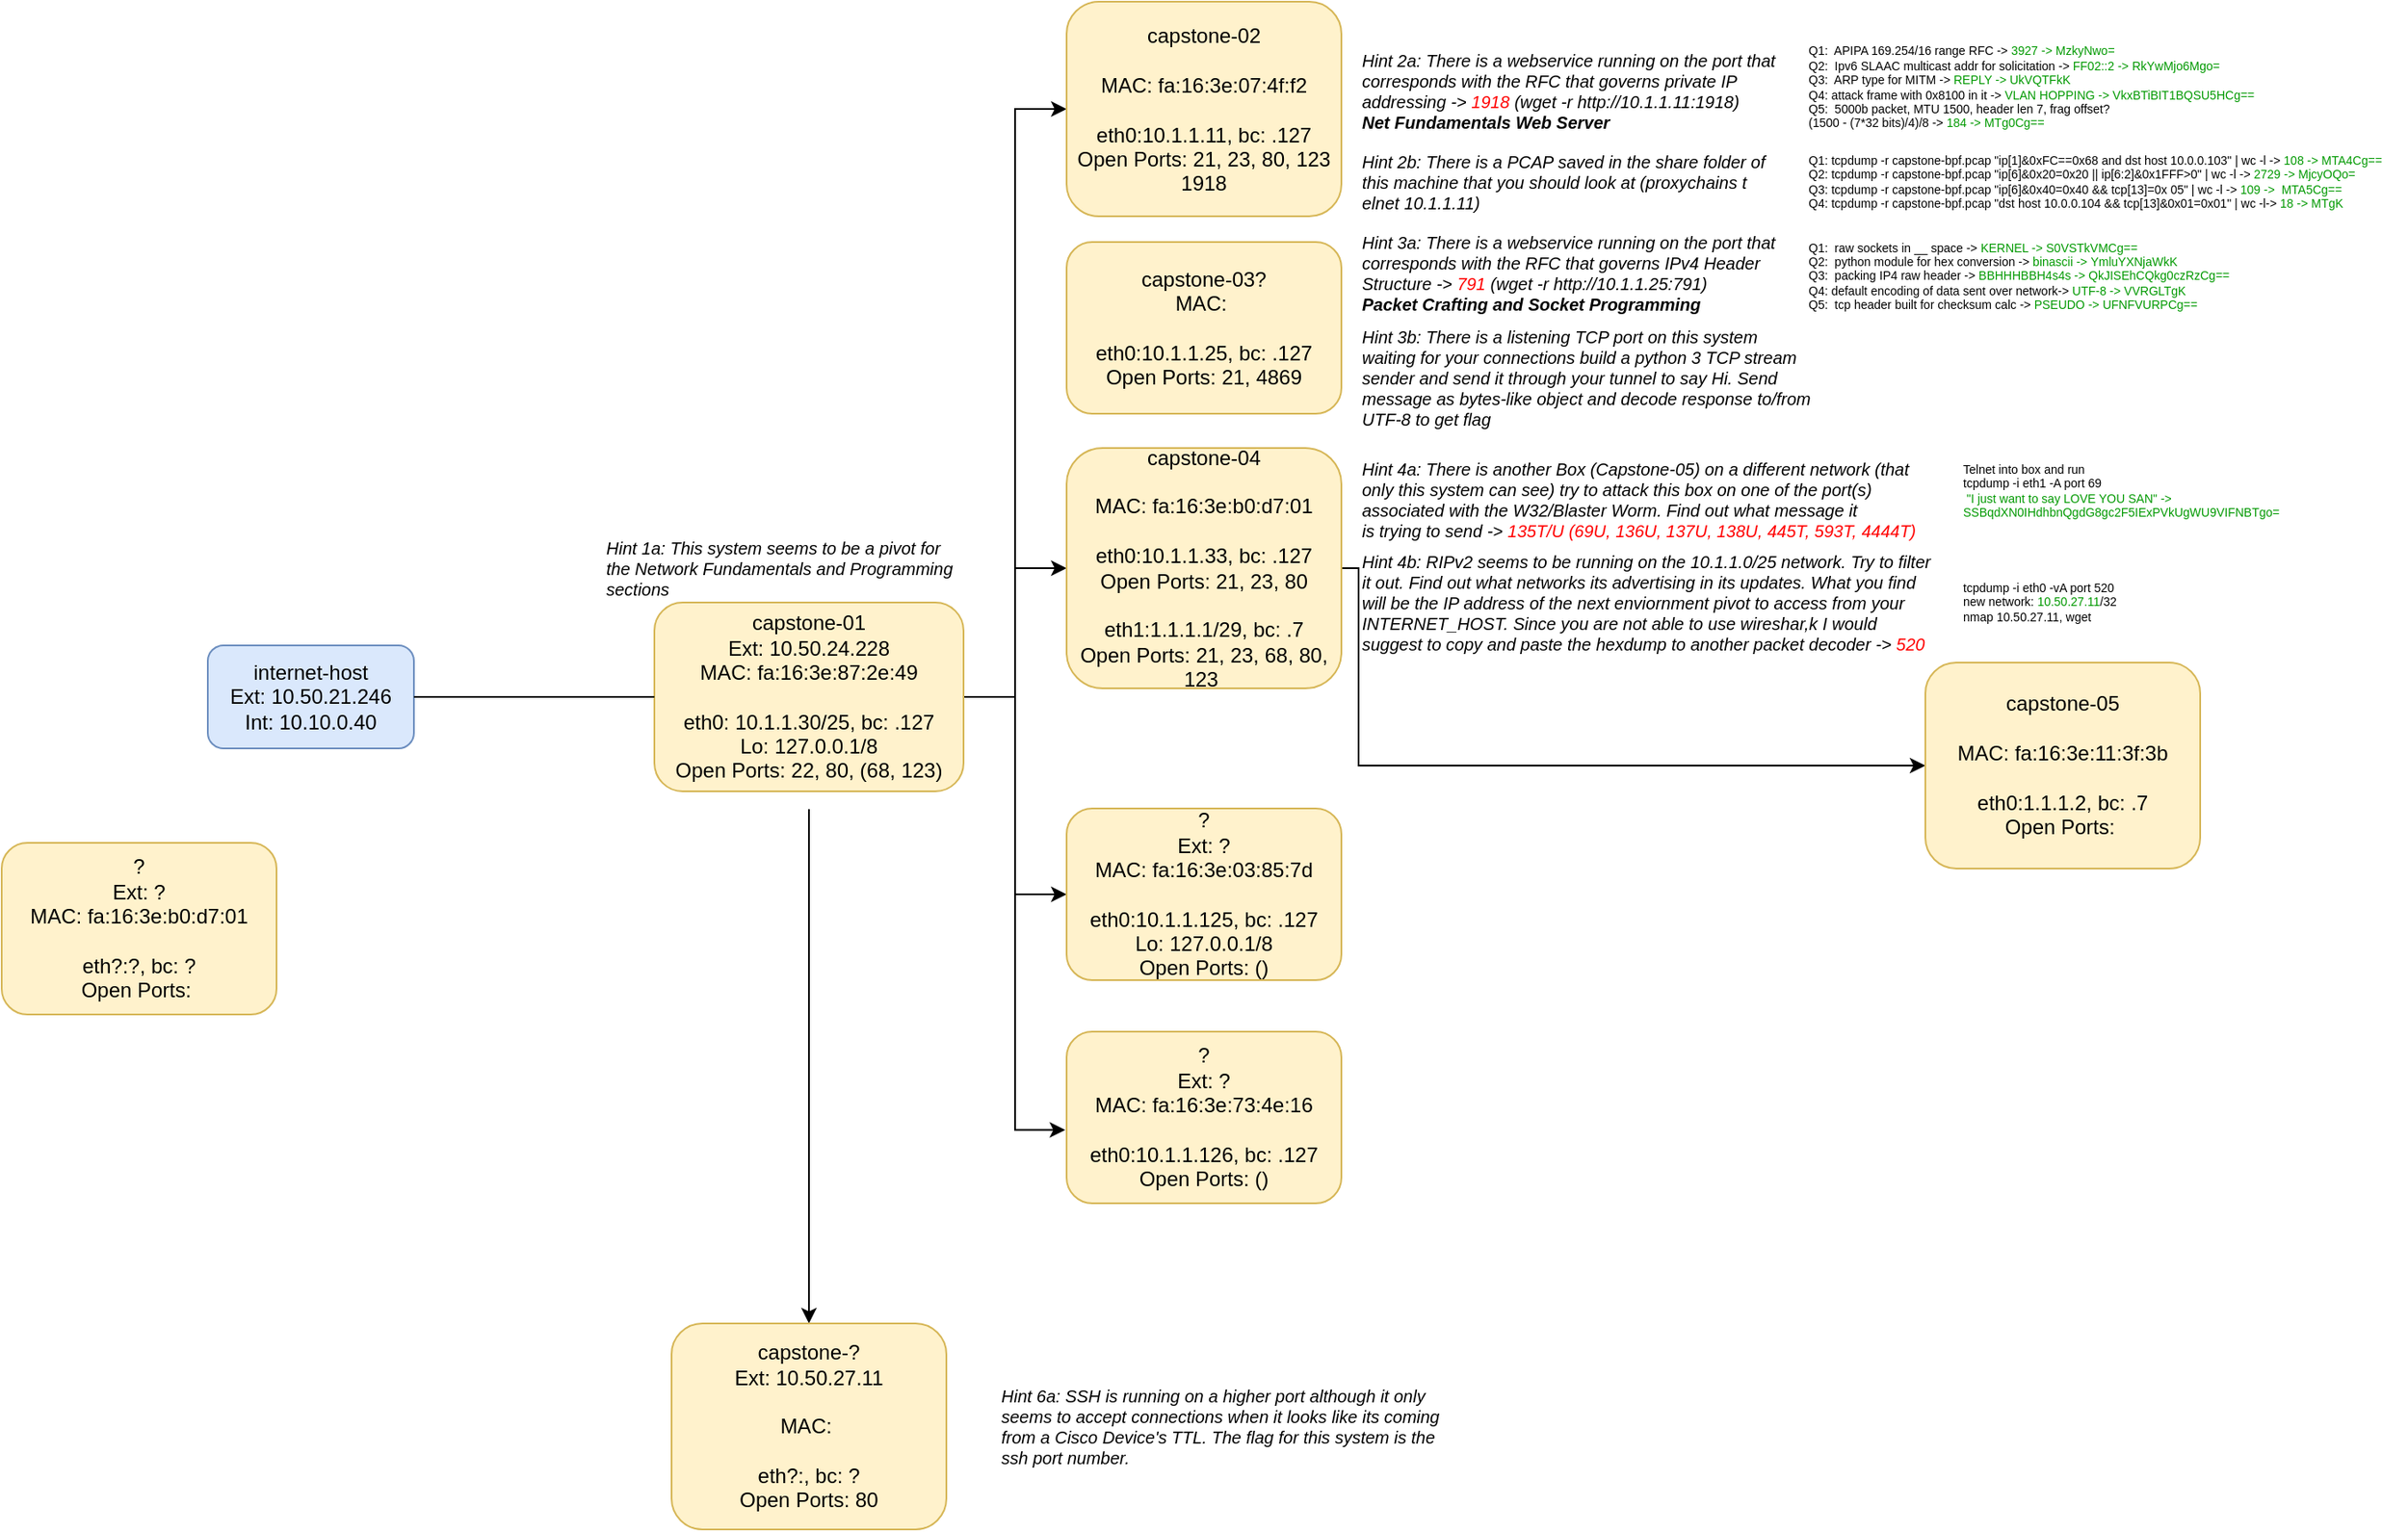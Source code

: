 <mxfile version="16.6.2" type="github">
  <diagram id="ZfgTW8RmMzK-_vYFPty-" name="Page-1">
    <mxGraphModel dx="1795" dy="506" grid="1" gridSize="10" guides="1" tooltips="1" connect="1" arrows="1" fold="1" page="1" pageScale="1" pageWidth="850" pageHeight="1100" math="0" shadow="0">
      <root>
        <mxCell id="0" />
        <mxCell id="1" parent="0" />
        <mxCell id="hog6Gc4PmT9u0CKpANyL-1" value="internet-host&lt;br&gt;Ext: 10.50.21.246&lt;br&gt;Int: 10.10.0.40" style="rounded=1;whiteSpace=wrap;html=1;fillColor=#dae8fc;strokeColor=#6c8ebf;" vertex="1" parent="1">
          <mxGeometry y="745" width="120" height="60" as="geometry" />
        </mxCell>
        <mxCell id="hog6Gc4PmT9u0CKpANyL-12" style="edgeStyle=orthogonalEdgeStyle;rounded=0;orthogonalLoop=1;jettySize=auto;html=1;exitX=1;exitY=0.5;exitDx=0;exitDy=0;entryX=0;entryY=0.5;entryDx=0;entryDy=0;" edge="1" parent="1" source="hog6Gc4PmT9u0CKpANyL-2" target="hog6Gc4PmT9u0CKpANyL-4">
          <mxGeometry relative="1" as="geometry" />
        </mxCell>
        <mxCell id="hog6Gc4PmT9u0CKpANyL-17" style="edgeStyle=orthogonalEdgeStyle;rounded=0;orthogonalLoop=1;jettySize=auto;html=1;exitX=1;exitY=0.5;exitDx=0;exitDy=0;entryX=0;entryY=0.5;entryDx=0;entryDy=0;" edge="1" parent="1" source="hog6Gc4PmT9u0CKpANyL-2" target="hog6Gc4PmT9u0CKpANyL-14">
          <mxGeometry relative="1" as="geometry" />
        </mxCell>
        <mxCell id="hog6Gc4PmT9u0CKpANyL-18" style="edgeStyle=orthogonalEdgeStyle;rounded=0;orthogonalLoop=1;jettySize=auto;html=1;exitX=1;exitY=0.5;exitDx=0;exitDy=0;entryX=0;entryY=0.5;entryDx=0;entryDy=0;" edge="1" parent="1" source="hog6Gc4PmT9u0CKpANyL-2" target="hog6Gc4PmT9u0CKpANyL-15">
          <mxGeometry relative="1" as="geometry" />
        </mxCell>
        <mxCell id="hog6Gc4PmT9u0CKpANyL-19" style="edgeStyle=orthogonalEdgeStyle;rounded=0;orthogonalLoop=1;jettySize=auto;html=1;exitX=1;exitY=0.5;exitDx=0;exitDy=0;entryX=-0.005;entryY=0.573;entryDx=0;entryDy=0;entryPerimeter=0;" edge="1" parent="1" source="hog6Gc4PmT9u0CKpANyL-2" target="hog6Gc4PmT9u0CKpANyL-16">
          <mxGeometry relative="1" as="geometry" />
        </mxCell>
        <mxCell id="hog6Gc4PmT9u0CKpANyL-42" style="edgeStyle=orthogonalEdgeStyle;rounded=0;orthogonalLoop=1;jettySize=auto;html=1;exitX=0.5;exitY=1.094;exitDx=0;exitDy=0;entryX=0.5;entryY=0;entryDx=0;entryDy=0;fontSize=12;fontColor=#000000;exitPerimeter=0;" edge="1" parent="1" source="hog6Gc4PmT9u0CKpANyL-2" target="hog6Gc4PmT9u0CKpANyL-41">
          <mxGeometry relative="1" as="geometry">
            <Array as="points">
              <mxPoint x="350" y="1110" />
              <mxPoint x="350" y="1110" />
            </Array>
          </mxGeometry>
        </mxCell>
        <mxCell id="hog6Gc4PmT9u0CKpANyL-2" value="capstone-01&lt;br&gt;Ext: 10.50.24.228&lt;br&gt;MAC:&amp;nbsp;fa:16:3e:87:2e:49&lt;br&gt;&lt;br&gt;eth0: 10.1.1.30/25, bc: .127&lt;br&gt;Lo: 127.0.0.1/8&lt;br&gt;Open Ports: 22, 80, (68, 123)" style="rounded=1;whiteSpace=wrap;html=1;fillColor=#fff2cc;strokeColor=#d6b656;" vertex="1" parent="1">
          <mxGeometry x="260" y="720" width="180" height="110" as="geometry" />
        </mxCell>
        <mxCell id="hog6Gc4PmT9u0CKpANyL-37" style="edgeStyle=orthogonalEdgeStyle;rounded=0;orthogonalLoop=1;jettySize=auto;html=1;exitX=1;exitY=0.5;exitDx=0;exitDy=0;fontSize=12;fontColor=#000000;entryX=0;entryY=0.5;entryDx=0;entryDy=0;" edge="1" parent="1" source="hog6Gc4PmT9u0CKpANyL-4" target="hog6Gc4PmT9u0CKpANyL-36">
          <mxGeometry relative="1" as="geometry">
            <mxPoint x="970" y="840" as="targetPoint" />
            <Array as="points">
              <mxPoint x="670" y="700" />
              <mxPoint x="670" y="815" />
            </Array>
          </mxGeometry>
        </mxCell>
        <mxCell id="hog6Gc4PmT9u0CKpANyL-4" value="capstone-04&lt;br&gt;&lt;br&gt;MAC:&amp;nbsp;fa:16:3e:b0:d7:01&lt;br&gt;&lt;br&gt;eth0:10.1.1.33, bc: .127&lt;br&gt;Open Ports: 21, 23, 80&lt;br&gt;&lt;br&gt;eth1:1.1.1.1/29, bc: .7&lt;br&gt;Open Ports: 21, 23, 68, 80, 123&amp;nbsp;" style="rounded=1;whiteSpace=wrap;html=1;fillColor=#fff2cc;strokeColor=#d6b656;" vertex="1" parent="1">
          <mxGeometry x="500" y="630" width="160" height="140" as="geometry" />
        </mxCell>
        <mxCell id="hog6Gc4PmT9u0CKpANyL-9" value="" style="edgeStyle=orthogonalEdgeStyle;rounded=0;orthogonalLoop=1;jettySize=auto;html=1;exitX=1;exitY=0.5;exitDx=0;exitDy=0;endArrow=none;" edge="1" parent="1" source="hog6Gc4PmT9u0CKpANyL-1" target="hog6Gc4PmT9u0CKpANyL-2">
          <mxGeometry relative="1" as="geometry">
            <mxPoint x="120" y="775" as="sourcePoint" />
            <mxPoint x="230" y="775" as="targetPoint" />
          </mxGeometry>
        </mxCell>
        <mxCell id="hog6Gc4PmT9u0CKpANyL-13" value="?&lt;br&gt;Ext: ?&lt;br&gt;MAC:&amp;nbsp;fa:16:3e:b0:d7:01&lt;br&gt;&lt;br&gt;eth?:?, bc: ?&lt;br&gt;Open Ports:&amp;nbsp;" style="rounded=1;whiteSpace=wrap;html=1;fillColor=#fff2cc;strokeColor=#d6b656;" vertex="1" parent="1">
          <mxGeometry x="-120" y="860" width="160" height="100" as="geometry" />
        </mxCell>
        <mxCell id="hog6Gc4PmT9u0CKpANyL-14" value="capstone-02&lt;br&gt;&lt;br&gt;MAC: fa:16:3e:07:4f:f2&lt;br&gt;&lt;br&gt;eth0:10.1.1.11, bc: .127&lt;br&gt;Open Ports: 21, 23, 80, 123 1918" style="rounded=1;whiteSpace=wrap;html=1;fillColor=#fff2cc;strokeColor=#d6b656;" vertex="1" parent="1">
          <mxGeometry x="500" y="370" width="160" height="125" as="geometry" />
        </mxCell>
        <mxCell id="hog6Gc4PmT9u0CKpANyL-15" value="?&lt;br&gt;Ext: ?&lt;br&gt;MAC: fa:16:3e:03:85:7d&lt;br&gt;&lt;br&gt;eth0:10.1.1.125, bc: .127&lt;br&gt;Lo: 127.0.0.1/8&lt;br&gt;Open Ports: ()" style="rounded=1;whiteSpace=wrap;html=1;fillColor=#fff2cc;strokeColor=#d6b656;" vertex="1" parent="1">
          <mxGeometry x="500" y="840" width="160" height="100" as="geometry" />
        </mxCell>
        <mxCell id="hog6Gc4PmT9u0CKpANyL-16" value="?&lt;br&gt;Ext: ?&lt;br&gt;MAC:&amp;nbsp;fa:16:3e:73:4e:16&lt;br&gt;&lt;br&gt;eth0:10.1.1.126, bc: .127&lt;br&gt;Open Ports: ()" style="rounded=1;whiteSpace=wrap;html=1;fillColor=#fff2cc;strokeColor=#d6b656;" vertex="1" parent="1">
          <mxGeometry x="500" y="970" width="160" height="100" as="geometry" />
        </mxCell>
        <mxCell id="hog6Gc4PmT9u0CKpANyL-20" value="capstone-03?&lt;br&gt;MAC:&amp;nbsp;&lt;br&gt;&lt;br&gt;eth0:10.1.1.25, bc: .127&lt;br&gt;Open Ports: 21, 4869" style="rounded=1;whiteSpace=wrap;html=1;fillColor=#fff2cc;strokeColor=#d6b656;" vertex="1" parent="1">
          <mxGeometry x="500" y="510" width="160" height="100" as="geometry" />
        </mxCell>
        <mxCell id="hog6Gc4PmT9u0CKpANyL-21" value="Hint 2a: There is a webservice running on the port that &lt;br style=&quot;font-size: 10px&quot;&gt;corresponds with the RFC that governs private IP &lt;br&gt;addressing -&amp;gt; &lt;font color=&quot;#ff0000&quot;&gt;1918&amp;nbsp;&lt;/font&gt;(wget -r http://10.1.1.11:1918)&lt;br&gt;&lt;b&gt;Net Fundamentals Web Server&lt;/b&gt;" style="text;html=1;align=left;verticalAlign=middle;resizable=0;points=[];autosize=1;strokeColor=none;fillColor=none;fontStyle=2;fontSize=10;" vertex="1" parent="1">
          <mxGeometry x="670" y="397" width="260" height="50" as="geometry" />
        </mxCell>
        <mxCell id="hog6Gc4PmT9u0CKpANyL-22" value="Hint 2b: There is a PCAP saved in the share folder of &lt;br&gt;this machine that you should look at (proxychains t&lt;br&gt;elnet 10.1.1.11)" style="text;html=1;align=left;verticalAlign=middle;resizable=0;points=[];autosize=1;strokeColor=none;fillColor=none;fontStyle=2;fontSize=10;" vertex="1" parent="1">
          <mxGeometry x="670" y="455" width="250" height="40" as="geometry" />
        </mxCell>
        <mxCell id="hog6Gc4PmT9u0CKpANyL-23" value="Hint 3a: There is a webservice running on the port that &lt;br&gt;corresponds with&amp;nbsp;the RFC that governs IPv4 Header &lt;br&gt;Structure -&amp;gt; &lt;font color=&quot;#ff0000&quot;&gt;791 &lt;/font&gt;(wget -r http://10.1.1.25:791)&lt;b&gt;&lt;br&gt;Packet Crafting and Socket Programming&lt;/b&gt;" style="text;html=1;align=left;verticalAlign=middle;resizable=0;points=[];autosize=1;strokeColor=none;fillColor=none;fontStyle=2;fontSize=10;" vertex="1" parent="1">
          <mxGeometry x="670" y="503" width="260" height="50" as="geometry" />
        </mxCell>
        <mxCell id="hog6Gc4PmT9u0CKpANyL-24" value="Hint 3b: There is a listening TCP port on this system &lt;br&gt;waiting for your connections build a python 3 TCP stream &lt;br&gt;sender and send it through your tunnel to say Hi. Send &lt;br&gt;message as bytes-like object and&amp;nbsp;decode response to/from &lt;br&gt;UTF-8 to get flag&amp;nbsp;" style="text;html=1;align=left;verticalAlign=middle;resizable=0;points=[];autosize=1;strokeColor=none;fillColor=none;fontStyle=2;fontSize=10;" vertex="1" parent="1">
          <mxGeometry x="670" y="554" width="280" height="70" as="geometry" />
        </mxCell>
        <mxCell id="hog6Gc4PmT9u0CKpANyL-25" value="Hint 4a: There is another Box (Capstone-05) on a different network (that&lt;br&gt;only this system can see) try to attack this box on one of the port(s)&amp;nbsp;&lt;br&gt;associated with the W32/Blaster Worm. Find out what message it&lt;br&gt;is trying to send -&amp;gt;&amp;nbsp;&lt;font color=&quot;#ff0000&quot;&gt;135T/U (69U, 136U, 137U, 138U, 445T, 593T, 4444T)&lt;/font&gt;" style="text;html=1;align=left;verticalAlign=middle;resizable=0;points=[];autosize=1;strokeColor=none;fillColor=none;fontStyle=2;fontSize=10;" vertex="1" parent="1">
          <mxGeometry x="670" y="635" width="340" height="50" as="geometry" />
        </mxCell>
        <mxCell id="hog6Gc4PmT9u0CKpANyL-26" value="Hint 4b: RIPv2 seems to be running on the 10.1.1.0/25 network. Try to filter&lt;br&gt;it out. Find out what networks its advertising in its updates. What you find&lt;br&gt;will be the IP address of the next enviornment pivot to access from your&amp;nbsp;&lt;br&gt;INTERNET_HOST. Since you are not able to use wireshar,k I would &lt;br&gt;suggest to copy and paste the hexdump to another packet decoder -&amp;gt; &lt;font color=&quot;#ff0000&quot;&gt;520&lt;/font&gt;" style="text;html=1;align=left;verticalAlign=middle;resizable=0;points=[];autosize=1;strokeColor=none;fillColor=none;fontStyle=2;fontSize=10;" vertex="1" parent="1">
          <mxGeometry x="670" y="685" width="350" height="70" as="geometry" />
        </mxCell>
        <mxCell id="hog6Gc4PmT9u0CKpANyL-27" value="Hint 1a: This system seems to be a pivot for&lt;br&gt;the Network Fundamentals and Programming&lt;br&gt;sections" style="text;html=1;align=left;verticalAlign=middle;resizable=0;points=[];autosize=1;strokeColor=none;fillColor=none;fontStyle=2;fontSize=10;" vertex="1" parent="1">
          <mxGeometry x="230" y="680" width="220" height="40" as="geometry" />
        </mxCell>
        <mxCell id="hog6Gc4PmT9u0CKpANyL-30" value="&lt;font color=&quot;#000000&quot; style=&quot;font-size: 7px&quot;&gt;Q1:&amp;nbsp; APIPA 169.254/16 range RFC -&amp;gt;&lt;/font&gt;&lt;font color=&quot;#009900&quot; style=&quot;font-size: 7px&quot;&gt;&amp;nbsp;3927 -&amp;gt; MzkyNwo=&lt;br style=&quot;font-size: 7px&quot;&gt;&lt;/font&gt;&lt;font color=&quot;#000000&quot; style=&quot;font-size: 7px&quot;&gt;Q2:&amp;nbsp; Ipv6 SLAAC multicast addr for solicitation -&amp;gt;&lt;/font&gt;&lt;font color=&quot;#009900&quot; style=&quot;font-size: 7px&quot;&gt;&amp;nbsp;FF02::2 -&amp;gt;&amp;nbsp;&lt;/font&gt;&lt;font color=&quot;#009900&quot; style=&quot;font-size: 7px&quot;&gt;RkYwMjo6Mgo=&lt;br style=&quot;font-size: 7px&quot;&gt;&lt;/font&gt;&lt;font color=&quot;#000000&quot; style=&quot;font-size: 7px&quot;&gt;Q3:&amp;nbsp; ARP type for MITM -&amp;gt;&lt;/font&gt;&lt;font color=&quot;#009900&quot; style=&quot;font-size: 7px&quot;&gt;&amp;nbsp;REPLY -&amp;gt;&amp;nbsp;&lt;/font&gt;&lt;font color=&quot;#009900&quot; style=&quot;font-size: 7px&quot;&gt;UkVQTFkK&lt;br style=&quot;font-size: 7px&quot;&gt;&lt;/font&gt;&lt;font color=&quot;#000000&quot; style=&quot;font-size: 7px&quot;&gt;Q4: attack frame with 0x8100 in it -&amp;gt;&lt;/font&gt;&lt;font color=&quot;#009900&quot; style=&quot;font-size: 7px&quot;&gt;&amp;nbsp;VLAN HOPPING -&amp;gt;&amp;nbsp;&lt;/font&gt;&lt;font color=&quot;#009900&quot; style=&quot;font-size: 7px&quot;&gt;VkxBTiBIT1BQSU5HCg==&lt;br style=&quot;font-size: 7px&quot;&gt;&lt;/font&gt;&lt;font color=&quot;#000000&quot; style=&quot;font-size: 7px&quot;&gt;Q5:&amp;nbsp; 5000b packet, MTU 1500, header len 7, frag offset? &lt;br style=&quot;font-size: 7px&quot;&gt;(1500 - (7*32 bits)/4)/8 -&amp;gt;&lt;/font&gt;&lt;font color=&quot;#009900&quot; style=&quot;font-size: 7px&quot;&gt;&amp;nbsp;184 -&amp;gt;&amp;nbsp;&lt;/font&gt;&lt;font color=&quot;#009900&quot; style=&quot;font-size: 7px&quot;&gt;MTg0Cg==&lt;br style=&quot;font-size: 7px&quot;&gt;&lt;/font&gt;" style="text;html=1;align=left;verticalAlign=middle;resizable=0;points=[];autosize=1;strokeColor=none;fillColor=none;fontSize=7;fontColor=#FF0000;" vertex="1" parent="1">
          <mxGeometry x="930" y="395" width="280" height="50" as="geometry" />
        </mxCell>
        <mxCell id="hog6Gc4PmT9u0CKpANyL-31" value="&lt;font color=&quot;#000000&quot; style=&quot;font-size: 7px&quot;&gt;Q1:&amp;nbsp;&lt;span style=&quot;font-size: 7px&quot;&gt;tcpdump -r capstone-bpf.pcap &quot;ip[1]&amp;amp;0xFC==0x68 and dst host&amp;nbsp;&lt;/span&gt;&lt;span style=&quot;font-size: 7px&quot;&gt;10.0.0.103&quot; | wc -l&lt;/span&gt;&amp;nbsp;-&amp;gt;&lt;/font&gt;&lt;font color=&quot;#009900&quot; style=&quot;font-size: 7px&quot;&gt;&amp;nbsp;108 -&amp;gt; MTA4Cg==&lt;br style=&quot;font-size: 7px&quot;&gt;&lt;/font&gt;&lt;font color=&quot;#000000&quot; style=&quot;font-size: 7px&quot;&gt;Q2: tcpdump -r capstone-bpf.pcap &quot;ip[6]&amp;amp;0x20=0x20 || ip[6:2]&amp;amp;0x1FFF&amp;gt;0&quot; | wc -l&amp;nbsp;-&amp;gt;&lt;/font&gt;&lt;font color=&quot;#009900&quot; style=&quot;font-size: 7px&quot;&gt;&amp;nbsp;2729 -&amp;gt;&amp;nbsp;&lt;/font&gt;&lt;font color=&quot;#009900&quot; style=&quot;font-size: 7px&quot;&gt;MjcyOQo=&lt;br style=&quot;font-size: 7px&quot;&gt;&lt;/font&gt;&lt;font color=&quot;#000000&quot; style=&quot;font-size: 7px&quot;&gt;Q3:&amp;nbsp;&lt;span style=&quot;font-size: 7px&quot;&gt;tcpdump -r capstone-bpf.pcap &quot;ip[6]&amp;amp;0x40=0x40 &amp;amp;&amp;amp; tcp[13]=0x&amp;nbsp;&lt;/span&gt;&lt;span style=&quot;font-size: 7px&quot;&gt;05&quot; | wc -l&amp;nbsp;&lt;/span&gt;-&amp;gt;&lt;/font&gt;&lt;font color=&quot;#009900&quot; style=&quot;font-size: 7px&quot;&gt;&amp;nbsp;109 -&amp;gt;&amp;nbsp;&amp;nbsp;&lt;/font&gt;&lt;font color=&quot;#009900&quot; style=&quot;font-size: 7px&quot;&gt;MTA5Cg==&lt;br style=&quot;font-size: 7px&quot;&gt;&lt;/font&gt;&lt;font color=&quot;#000000&quot; style=&quot;font-size: 7px&quot;&gt;Q4:&amp;nbsp;&lt;span style=&quot;font-size: 7px&quot;&gt;tcpdump -r capstone-bpf.pcap &quot;dst host 10.0.0.104 &amp;amp;&amp;amp; tcp[13&lt;/span&gt;&lt;span style=&quot;font-size: 7px&quot;&gt;]&amp;amp;0x01=0x01&quot; | wc -l&lt;/span&gt;-&amp;gt;&lt;/font&gt;&lt;font color=&quot;#009900&quot; style=&quot;font-size: 7px&quot;&gt;&amp;nbsp;18 -&amp;gt;&amp;nbsp;&lt;/font&gt;&lt;font color=&quot;#009900&quot; style=&quot;font-size: 7px&quot;&gt;MTgK&lt;br style=&quot;font-size: 7px&quot;&gt;&lt;/font&gt;" style="text;html=1;align=left;verticalAlign=middle;resizable=0;points=[];autosize=1;strokeColor=none;fillColor=none;fontSize=7;fontColor=#FF0000;" vertex="1" parent="1">
          <mxGeometry x="930" y="455" width="350" height="40" as="geometry" />
        </mxCell>
        <mxCell id="hog6Gc4PmT9u0CKpANyL-34" value="&lt;font color=&quot;#000000&quot; style=&quot;font-size: 7px;&quot;&gt;Q1:&amp;nbsp; raw sockets in __ space -&amp;gt;&lt;/font&gt;&lt;font color=&quot;#009900&quot; style=&quot;font-size: 7px;&quot;&gt;&amp;nbsp;KERNEL -&amp;gt; S0VSTkVMCg==&lt;br style=&quot;font-size: 7px;&quot;&gt;&lt;/font&gt;&lt;font color=&quot;#000000&quot; style=&quot;font-size: 7px;&quot;&gt;Q2:&amp;nbsp; python module for hex conversion -&amp;gt;&lt;/font&gt;&lt;font color=&quot;#009900&quot; style=&quot;font-size: 7px;&quot;&gt;&amp;nbsp;binascii -&amp;gt;&amp;nbsp;&lt;/font&gt;&lt;font color=&quot;#009900&quot; style=&quot;font-size: 7px;&quot;&gt;YmluYXNjaWkK&lt;br style=&quot;font-size: 7px;&quot;&gt;&lt;/font&gt;&lt;font color=&quot;#000000&quot; style=&quot;font-size: 7px;&quot;&gt;Q3:&amp;nbsp; packing IP4 raw header -&amp;gt;&lt;/font&gt;&lt;font color=&quot;#009900&quot; style=&quot;font-size: 7px;&quot;&gt;&amp;nbsp;BBHHHBBH4s4s -&amp;gt;&amp;nbsp;&lt;/font&gt;&lt;font color=&quot;#009900&quot; style=&quot;font-size: 7px;&quot;&gt;QkJISEhCQkg0czRzCg==&lt;br style=&quot;font-size: 7px;&quot;&gt;&lt;/font&gt;&lt;font color=&quot;#000000&quot; style=&quot;font-size: 7px;&quot;&gt;Q4: default encoding of data sent over network-&amp;gt;&lt;/font&gt;&lt;font color=&quot;#009900&quot; style=&quot;font-size: 7px;&quot;&gt;&amp;nbsp;UTF-8 -&amp;gt;&amp;nbsp;&lt;/font&gt;&lt;font color=&quot;#009900&quot; style=&quot;font-size: 7px;&quot;&gt;VVRGLTgK&lt;br style=&quot;font-size: 7px;&quot;&gt;&lt;/font&gt;&lt;font color=&quot;#000000&quot; style=&quot;font-size: 7px;&quot;&gt;Q5:&amp;nbsp; tcp header built for checksum calc&amp;nbsp;-&amp;gt;&lt;/font&gt;&lt;font color=&quot;#009900&quot; style=&quot;font-size: 7px;&quot;&gt;&amp;nbsp;PSEUDO -&amp;gt;&amp;nbsp;&lt;/font&gt;&lt;font color=&quot;#009900&quot; style=&quot;font-size: 7px;&quot;&gt;UFNFVURPCg==&lt;br style=&quot;font-size: 7px;&quot;&gt;&lt;/font&gt;" style="text;html=1;align=left;verticalAlign=middle;resizable=0;points=[];autosize=1;strokeColor=none;fillColor=none;fontSize=7;fontColor=#FF0000;" vertex="1" parent="1">
          <mxGeometry x="930" y="505" width="260" height="50" as="geometry" />
        </mxCell>
        <mxCell id="hog6Gc4PmT9u0CKpANyL-36" value="capstone-05&lt;br&gt;&lt;br&gt;MAC:&amp;nbsp;fa:16:3e:11:3f:3b&lt;br&gt;&lt;br&gt;eth0:1.1.1.2, bc: .7&lt;br&gt;Open Ports:&amp;nbsp;" style="rounded=1;whiteSpace=wrap;html=1;fillColor=#fff2cc;strokeColor=#d6b656;" vertex="1" parent="1">
          <mxGeometry x="1000" y="755" width="160" height="120" as="geometry" />
        </mxCell>
        <mxCell id="hog6Gc4PmT9u0CKpANyL-38" value="&lt;font&gt;&lt;font color=&quot;#000000&quot; style=&quot;font-size: 7px&quot;&gt;Telnet into box and run&lt;br&gt;&lt;/font&gt;&lt;font color=&quot;#000000&quot;&gt;tcpdump -i eth1 -A port 69&lt;/font&gt;&lt;br&gt;&amp;nbsp;&lt;font color=&quot;#009900&quot;&gt;&quot;I just want to say LOVE YOU SAN&quot; -&amp;gt;&lt;br&gt;SSBqdXN0IHdhbnQgdG8gc2F5IExPVkUgWU9VIFNBTgo=&amp;nbsp;&lt;/font&gt;&amp;nbsp;&lt;br style=&quot;font-size: 7px&quot;&gt;&lt;/font&gt;" style="text;html=1;align=left;verticalAlign=middle;resizable=0;points=[];autosize=1;strokeColor=none;fillColor=none;fontSize=7;fontColor=#FF0000;" vertex="1" parent="1">
          <mxGeometry x="1020" y="635" width="200" height="40" as="geometry" />
        </mxCell>
        <mxCell id="hog6Gc4PmT9u0CKpANyL-40" value="&lt;font&gt;&lt;font color=&quot;#000000&quot;&gt;tcpdump -i eth0 -vA port 520&lt;br&gt;new network:&amp;nbsp;&lt;/font&gt;&lt;font color=&quot;#009900&quot;&gt;10.50.27.11&lt;/font&gt;&lt;font color=&quot;#000000&quot;&gt;/32&lt;br&gt;nmap 10.50.27.11, wget&lt;/font&gt;&lt;br style=&quot;font-size: 7px&quot;&gt;&lt;/font&gt;" style="text;html=1;align=left;verticalAlign=middle;resizable=0;points=[];autosize=1;strokeColor=none;fillColor=none;fontSize=7;fontColor=#FF0000;" vertex="1" parent="1">
          <mxGeometry x="1020" y="705" width="100" height="30" as="geometry" />
        </mxCell>
        <mxCell id="hog6Gc4PmT9u0CKpANyL-41" value="capstone-?&lt;br&gt;Ext: 10.50.27.11&lt;br&gt;&lt;br&gt;MAC:&amp;nbsp;&lt;br&gt;&lt;br&gt;eth?:, bc: ?&lt;br&gt;Open Ports: 80" style="rounded=1;whiteSpace=wrap;html=1;fillColor=#fff2cc;strokeColor=#d6b656;" vertex="1" parent="1">
          <mxGeometry x="270" y="1140" width="160" height="120" as="geometry" />
        </mxCell>
        <mxCell id="hog6Gc4PmT9u0CKpANyL-43" value="Hint 6a: SSH is running on a higher port although it only &lt;br&gt;seems to accept connections when it looks like its coming &lt;br&gt;from a Cisco Device&#39;s TTL. The flag for this system is the &lt;br&gt;ssh port number." style="text;html=1;align=left;verticalAlign=middle;resizable=0;points=[];autosize=1;strokeColor=none;fillColor=none;fontStyle=2;fontSize=10;" vertex="1" parent="1">
          <mxGeometry x="460" y="1175" width="270" height="50" as="geometry" />
        </mxCell>
      </root>
    </mxGraphModel>
  </diagram>
</mxfile>
